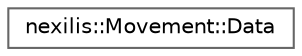 digraph "Graphical Class Hierarchy"
{
 // LATEX_PDF_SIZE
  bgcolor="transparent";
  edge [fontname=Helvetica,fontsize=10,labelfontname=Helvetica,labelfontsize=10];
  node [fontname=Helvetica,fontsize=10,shape=box,height=0.2,width=0.4];
  rankdir="LR";
  Node0 [id="Node000000",label="nexilis::Movement::Data",height=0.2,width=0.4,color="grey40", fillcolor="white", style="filled",URL="$d1/d54/classnexilis_1_1Movement_1_1Data.html",tooltip=" "];
}
